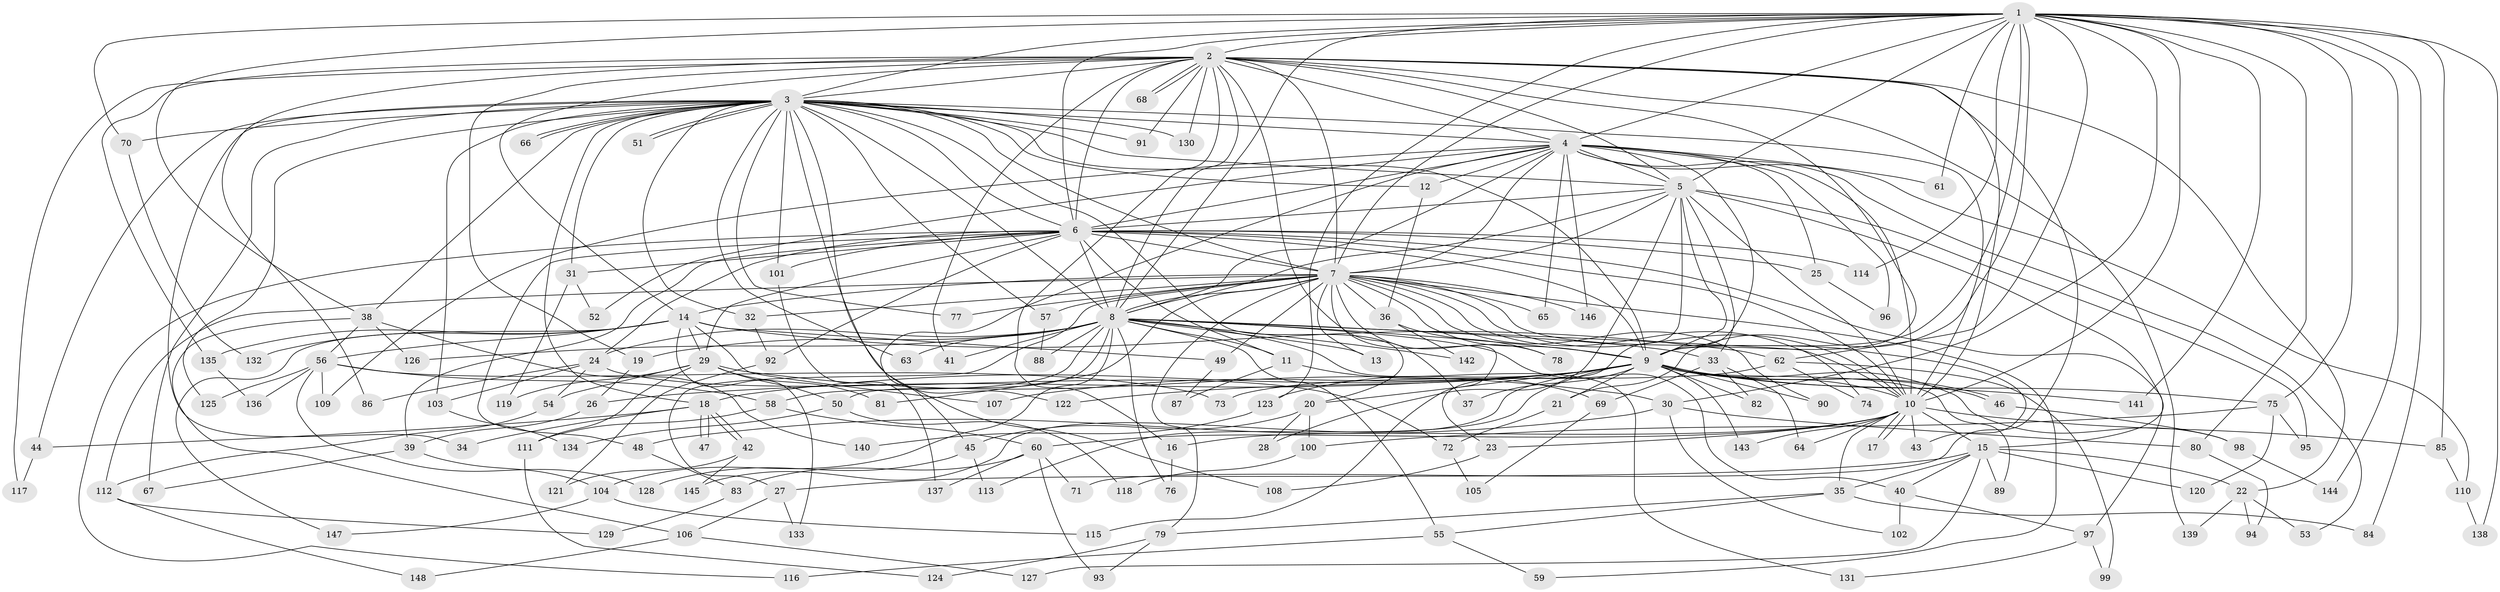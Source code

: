 // coarse degree distribution, {39: 0.01694915254237288, 17: 0.01694915254237288, 15: 0.01694915254237288, 20: 0.01694915254237288, 18: 0.01694915254237288, 21: 0.01694915254237288, 4: 0.1016949152542373, 3: 0.22033898305084745, 2: 0.3559322033898305, 7: 0.01694915254237288, 8: 0.01694915254237288, 1: 0.05084745762711865, 6: 0.05084745762711865, 5: 0.06779661016949153, 9: 0.01694915254237288}
// Generated by graph-tools (version 1.1) at 2025/17/03/04/25 18:17:26]
// undirected, 148 vertices, 321 edges
graph export_dot {
graph [start="1"]
  node [color=gray90,style=filled];
  1;
  2;
  3;
  4;
  5;
  6;
  7;
  8;
  9;
  10;
  11;
  12;
  13;
  14;
  15;
  16;
  17;
  18;
  19;
  20;
  21;
  22;
  23;
  24;
  25;
  26;
  27;
  28;
  29;
  30;
  31;
  32;
  33;
  34;
  35;
  36;
  37;
  38;
  39;
  40;
  41;
  42;
  43;
  44;
  45;
  46;
  47;
  48;
  49;
  50;
  51;
  52;
  53;
  54;
  55;
  56;
  57;
  58;
  59;
  60;
  61;
  62;
  63;
  64;
  65;
  66;
  67;
  68;
  69;
  70;
  71;
  72;
  73;
  74;
  75;
  76;
  77;
  78;
  79;
  80;
  81;
  82;
  83;
  84;
  85;
  86;
  87;
  88;
  89;
  90;
  91;
  92;
  93;
  94;
  95;
  96;
  97;
  98;
  99;
  100;
  101;
  102;
  103;
  104;
  105;
  106;
  107;
  108;
  109;
  110;
  111;
  112;
  113;
  114;
  115;
  116;
  117;
  118;
  119;
  120;
  121;
  122;
  123;
  124;
  125;
  126;
  127;
  128;
  129;
  130;
  131;
  132;
  133;
  134;
  135;
  136;
  137;
  138;
  139;
  140;
  141;
  142;
  143;
  144;
  145;
  146;
  147;
  148;
  1 -- 2;
  1 -- 3;
  1 -- 4;
  1 -- 5;
  1 -- 6;
  1 -- 7;
  1 -- 8;
  1 -- 9;
  1 -- 10;
  1 -- 21;
  1 -- 30;
  1 -- 38;
  1 -- 61;
  1 -- 62;
  1 -- 70;
  1 -- 75;
  1 -- 80;
  1 -- 84;
  1 -- 85;
  1 -- 114;
  1 -- 123;
  1 -- 138;
  1 -- 141;
  1 -- 144;
  2 -- 3;
  2 -- 4;
  2 -- 5;
  2 -- 6;
  2 -- 7;
  2 -- 8;
  2 -- 9;
  2 -- 10;
  2 -- 14;
  2 -- 16;
  2 -- 19;
  2 -- 22;
  2 -- 37;
  2 -- 41;
  2 -- 68;
  2 -- 68;
  2 -- 71;
  2 -- 86;
  2 -- 91;
  2 -- 117;
  2 -- 130;
  2 -- 135;
  2 -- 139;
  3 -- 4;
  3 -- 5;
  3 -- 6;
  3 -- 7;
  3 -- 8;
  3 -- 9;
  3 -- 10;
  3 -- 12;
  3 -- 18;
  3 -- 20;
  3 -- 31;
  3 -- 32;
  3 -- 34;
  3 -- 38;
  3 -- 44;
  3 -- 51;
  3 -- 51;
  3 -- 57;
  3 -- 63;
  3 -- 66;
  3 -- 66;
  3 -- 67;
  3 -- 70;
  3 -- 77;
  3 -- 91;
  3 -- 101;
  3 -- 103;
  3 -- 108;
  3 -- 122;
  3 -- 125;
  3 -- 130;
  4 -- 5;
  4 -- 6;
  4 -- 7;
  4 -- 8;
  4 -- 9;
  4 -- 10;
  4 -- 12;
  4 -- 25;
  4 -- 45;
  4 -- 52;
  4 -- 53;
  4 -- 61;
  4 -- 65;
  4 -- 96;
  4 -- 109;
  4 -- 110;
  4 -- 146;
  5 -- 6;
  5 -- 7;
  5 -- 8;
  5 -- 9;
  5 -- 10;
  5 -- 15;
  5 -- 23;
  5 -- 28;
  5 -- 33;
  5 -- 95;
  6 -- 7;
  6 -- 8;
  6 -- 9;
  6 -- 10;
  6 -- 11;
  6 -- 24;
  6 -- 25;
  6 -- 29;
  6 -- 31;
  6 -- 39;
  6 -- 48;
  6 -- 92;
  6 -- 97;
  6 -- 101;
  6 -- 114;
  6 -- 116;
  7 -- 8;
  7 -- 9;
  7 -- 10;
  7 -- 13;
  7 -- 14;
  7 -- 27;
  7 -- 32;
  7 -- 36;
  7 -- 43;
  7 -- 49;
  7 -- 57;
  7 -- 59;
  7 -- 65;
  7 -- 74;
  7 -- 77;
  7 -- 78;
  7 -- 79;
  7 -- 81;
  7 -- 90;
  7 -- 112;
  7 -- 115;
  7 -- 146;
  8 -- 9;
  8 -- 10;
  8 -- 11;
  8 -- 13;
  8 -- 19;
  8 -- 24;
  8 -- 33;
  8 -- 40;
  8 -- 41;
  8 -- 50;
  8 -- 55;
  8 -- 58;
  8 -- 63;
  8 -- 76;
  8 -- 88;
  8 -- 104;
  8 -- 126;
  8 -- 131;
  8 -- 142;
  9 -- 10;
  9 -- 18;
  9 -- 20;
  9 -- 21;
  9 -- 26;
  9 -- 37;
  9 -- 46;
  9 -- 46;
  9 -- 75;
  9 -- 82;
  9 -- 89;
  9 -- 90;
  9 -- 98;
  9 -- 107;
  9 -- 113;
  9 -- 122;
  9 -- 123;
  9 -- 141;
  9 -- 143;
  9 -- 145;
  10 -- 15;
  10 -- 16;
  10 -- 17;
  10 -- 17;
  10 -- 23;
  10 -- 35;
  10 -- 43;
  10 -- 60;
  10 -- 64;
  10 -- 85;
  10 -- 143;
  11 -- 69;
  11 -- 87;
  12 -- 36;
  14 -- 29;
  14 -- 49;
  14 -- 56;
  14 -- 62;
  14 -- 107;
  14 -- 132;
  14 -- 133;
  14 -- 135;
  14 -- 147;
  15 -- 22;
  15 -- 27;
  15 -- 35;
  15 -- 40;
  15 -- 89;
  15 -- 120;
  15 -- 127;
  16 -- 76;
  18 -- 34;
  18 -- 42;
  18 -- 42;
  18 -- 44;
  18 -- 47;
  18 -- 47;
  19 -- 26;
  20 -- 28;
  20 -- 45;
  20 -- 100;
  21 -- 72;
  22 -- 53;
  22 -- 94;
  22 -- 139;
  23 -- 108;
  24 -- 54;
  24 -- 72;
  24 -- 86;
  24 -- 103;
  25 -- 96;
  26 -- 39;
  27 -- 106;
  27 -- 133;
  29 -- 30;
  29 -- 50;
  29 -- 54;
  29 -- 81;
  29 -- 111;
  29 -- 119;
  30 -- 48;
  30 -- 80;
  30 -- 102;
  31 -- 52;
  31 -- 119;
  32 -- 92;
  33 -- 64;
  33 -- 69;
  33 -- 82;
  35 -- 55;
  35 -- 79;
  35 -- 84;
  36 -- 78;
  36 -- 142;
  38 -- 56;
  38 -- 106;
  38 -- 126;
  38 -- 140;
  39 -- 67;
  39 -- 104;
  40 -- 97;
  40 -- 102;
  42 -- 121;
  42 -- 145;
  44 -- 117;
  45 -- 113;
  45 -- 128;
  46 -- 98;
  48 -- 83;
  49 -- 87;
  50 -- 118;
  50 -- 134;
  54 -- 112;
  55 -- 59;
  55 -- 116;
  56 -- 58;
  56 -- 73;
  56 -- 109;
  56 -- 125;
  56 -- 128;
  56 -- 136;
  57 -- 88;
  58 -- 60;
  58 -- 111;
  60 -- 71;
  60 -- 83;
  60 -- 93;
  60 -- 137;
  62 -- 73;
  62 -- 74;
  62 -- 99;
  69 -- 105;
  70 -- 132;
  72 -- 105;
  75 -- 95;
  75 -- 100;
  75 -- 120;
  79 -- 93;
  79 -- 124;
  80 -- 94;
  83 -- 129;
  85 -- 110;
  92 -- 121;
  97 -- 99;
  97 -- 131;
  98 -- 144;
  100 -- 118;
  101 -- 137;
  103 -- 134;
  104 -- 115;
  104 -- 147;
  106 -- 127;
  106 -- 148;
  110 -- 138;
  111 -- 124;
  112 -- 129;
  112 -- 148;
  123 -- 140;
  135 -- 136;
}
